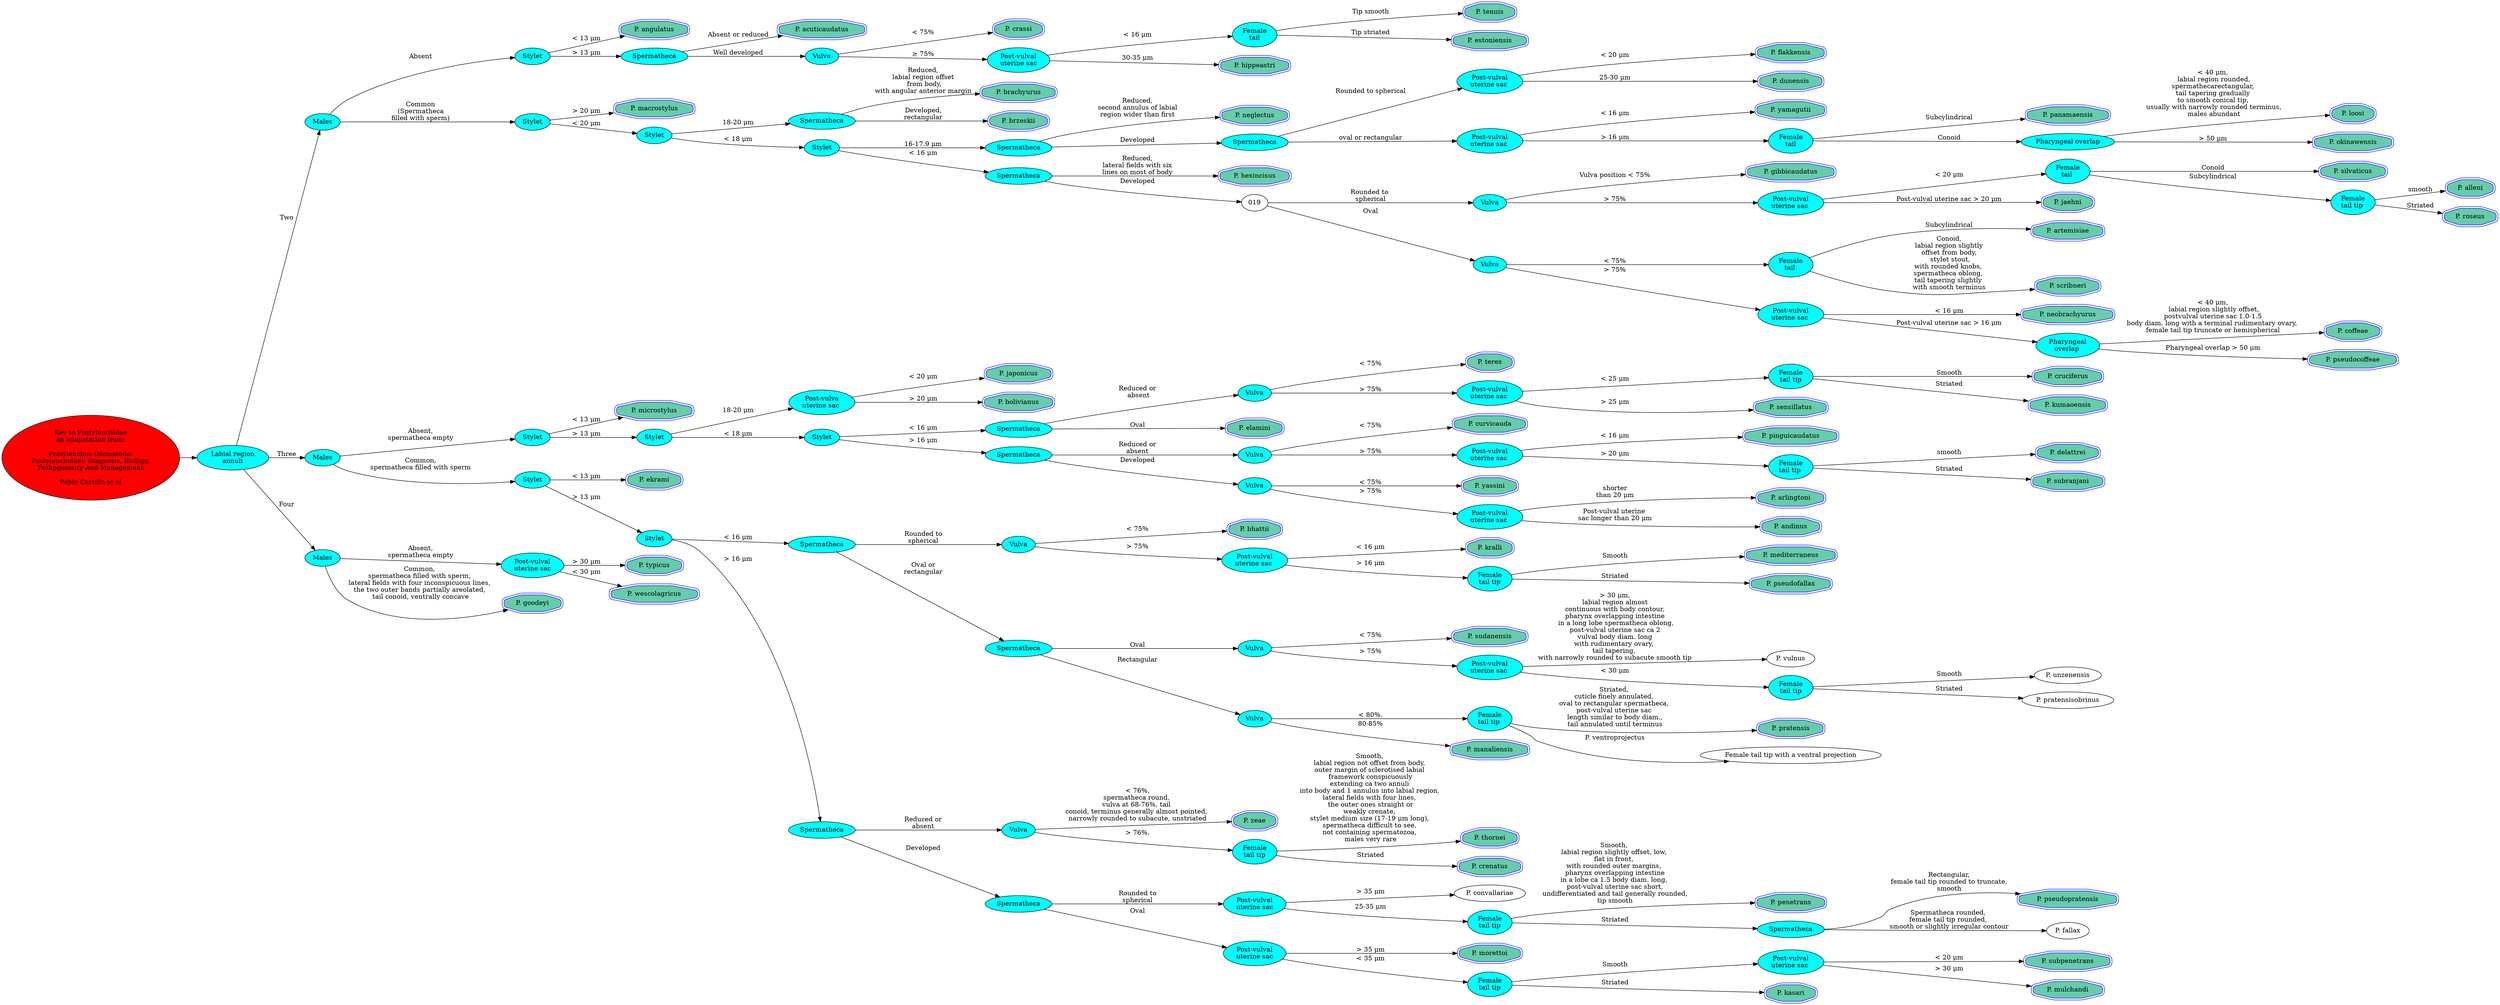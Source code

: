 // FOO
digraph "Pratylenchus Key" {
	graph [rankdir=LR]
	001 [label="Key to Pratylenchidae
an adapatation from:

Pratylenchus (Nematoda:
Pratylenchidae): Diagnosis, Biology,
Pathpgenicity And Management

Pablo Castillo et al" fillcolor=red style=filled]
	001.1 [label="Labial region
annuli" fillcolor=aqua style=filled]
	001 -> 001.1
	001.1 -> 002 [label=Two]
	001.1 -> 028 [label=Three]
	001.1 -> 065 [label=Four]
	002 [label=Males fillcolor=aqua style=filled]
	002 -> 003 [label=Absent]
	002 -> 008 [label="Common
(Spermatheca
filled with sperm)"]
	"P. angulatus" [color=blue fillcolor=aquamarine3 shape=doubleoctagon style="rounded,filled"]
	003 [label=Stylet fillcolor=aqua style=filled]
	003 -> "P. angulatus" [label="< 13 μm"]
	003 -> 004 [label="> 13 μm"]
	"P. acuticaudatus" [color=blue fillcolor=aquamarine3 shape=doubleoctagon style="rounded,filled"]
	004 [label=Spermatheca fillcolor=aqua style=filled]
	004 -> "P. acuticaudatus" [label="Absent or reduced"]
	004 -> 005 [label="Well developed"]
	"P. crassi" [color=blue fillcolor=aquamarine3 shape=doubleoctagon style="rounded,filled"]
	005 [label=Vulva fillcolor=aqua style=filled]
	005 -> "P. crassi" [label="< 75%"]
	005 -> 006 [label="&#8805; 75%"]
	006 [label="Post-vulval
uterine sac" fillcolor=aqua style=filled]
	006 -> 007 [label="< 16 μm"]
	"P. hippeastri" [color=blue fillcolor=aquamarine3 shape=doubleoctagon style="rounded,filled"]
	006 -> "P. hippeastri" [label="30-35 μm"]
	"P. tenuis" [color=blue fillcolor=aquamarine3 shape=doubleoctagon style="rounded,filled"]
	007 [label="Female
tail" fillcolor=aqua style=filled]
	007 -> "P. tenuis" [label="Tip smooth"]
	"P. estoniensis" [color=blue fillcolor=aquamarine3 shape=doubleoctagon style="rounded,filled"]
	007 -> "P. estoniensis" [label="Tip striated"]
	"P. macrostylus" [color=blue fillcolor=aquamarine3 shape=doubleoctagon style="rounded,filled"]
	008 [label=Stylet fillcolor=aqua style=filled]
	008 -> "P. macrostylus" [label="> 20 μm"]
	008 -> 009 [label="< 20 μm"]
	009 [label=Stylet fillcolor=aqua style=filled]
	009 -> 010 [label="18-20 μm"]
	009 -> 011 [label="< 18 μm"]
	"P. brachyurus" [color=blue fillcolor=aquamarine3 shape=doubleoctagon style="rounded,filled"]
	010 [label=Spermatheca fillcolor=aqua style=filled]
	010 -> "P. brachyurus" [label="Reduced,
labial region offset
 from body,
with angular anterior margin"]
	"P. brzeskii" [color=blue fillcolor=aquamarine3 shape=doubleoctagon style="rounded,filled"]
	010 -> "P. brzeskii" [label="Developed,
rectangular"]
	011 [label=Stylet fillcolor=aqua style=filled]
	011 -> 012 [label="16-17.9 μm"]
	011 -> 018 [label="< 16 μm"]
	"P. neglectus" [color=blue fillcolor=aquamarine3 shape=doubleoctagon style="rounded,filled"]
	012 [label=Spermatheca fillcolor=aqua style=filled]
	012 -> "P. neglectus" [label="Reduced,
second annulus of labial
region wider than first"]
	012 -> 013 [label=Developed]
	013 [label=Spermatheca fillcolor=aqua style=filled]
	013 -> 014 [label="Rounded to spherical"]
	013 -> 015 [label="oval or rectangular"]
	"P. flakkensis" [color=blue fillcolor=aquamarine3 shape=doubleoctagon style="rounded,filled"]
	"P. dunensis" [color=blue fillcolor=aquamarine3 shape=doubleoctagon style="rounded,filled"]
	014 [label="Post-vulval
uterine sac " fillcolor=aqua style=filled]
	014 -> "P. flakkensis" [label="< 20 μm"]
	014 -> "P. dunensis" [label="25-30 μm"]
	"P. yamagutii" [color=blue fillcolor=aquamarine3 shape=doubleoctagon style="rounded,filled"]
	015 [label="Post-vulval
uterine sac " fillcolor=aqua style=filled]
	015 -> "P. yamagutii" [label="< 16 μm"]
	015 -> 016 [label="> 16 μm"]
	"P. panamaensis" [color=blue fillcolor=aquamarine3 shape=doubleoctagon style="rounded,filled"]
	016 [label="Female
tail" fillcolor=aqua style=filled]
	016 -> "P. panamaensis" [label=Subcylindrical]
	016 -> 017 [label=Conoid]
	"P. loosi" [color=blue fillcolor=aquamarine3 shape=doubleoctagon style="rounded,filled"]
	017 [label="Pharyngeal overlap" fillcolor=aqua style=filled]
	017 -> "P. loosi" [label="< 40 μm,
 labial region rounded,
spermathecarectangular,
tail tapering gradually
to smooth conical tip,
 usually with narrowly rounded terminus,
 males abundant"]
	"P. okinawensis" [color=blue fillcolor=aquamarine3 shape=doubleoctagon style="rounded,filled"]
	017 -> "P. okinawensis" [label="> 50 μm"]
	"P. hexincisus" [color=blue fillcolor=aquamarine3 shape=doubleoctagon style="rounded,filled"]
	018 [label=Spermatheca fillcolor=aqua style=filled]
	018 -> "P. hexincisus" [label="Reduced,
lateral fields with six
lines on most of body"]
	018 -> 019 [label=Developed]
	018 [label=Spermatheca fillcolor=aqua style=filled]
	019 -> 020 [label="Rounded to 
spherical"]
	019 -> 024 [label=Oval]
	"P. gibbicaudatus" [color=blue fillcolor=aquamarine3 shape=doubleoctagon style="rounded,filled"]
	020 -> "P. gibbicaudatus" [label="Vulva position < 75%"]
	020 [label=Vulva fillcolor=aqua style=filled]
	020 -> 021 [label="> 75%"]
	021 [label="Post-vulval
uterine sac " fillcolor=aqua style=filled]
	021 -> 022 [label="< 20 μm"]
	"P. jaehni" [color=blue fillcolor=aquamarine3 shape=doubleoctagon style="rounded,filled"]
	021 -> "P. jaehni" [label="Post-vulval uterine sac > 20 μm"]
	"P. silvaticus" [color=blue fillcolor=aquamarine3 shape=doubleoctagon style="rounded,filled"]
	022 [label="Female
tail " fillcolor=aqua style=filled]
	022 -> "P. silvaticus" [label=Conoid]
	022 -> 023 [label=Subcylindrical]
	"P. alleni" [color=blue fillcolor=aquamarine3 shape=doubleoctagon style="rounded,filled"]
	023 [label="Female
tail tip " fillcolor=aqua style=filled]
	023 -> "P. alleni" [label=smooth]
	"P. roseus" [color=blue fillcolor=aquamarine3 shape=doubleoctagon style="rounded,filled"]
	023 -> "P. roseus" [label=Striated]
	024 [label=Vulva fillcolor=aqua style=filled]
	024 -> 025 [label="< 75%"]
	024 -> 026 [label="> 75%"]
	"P. artemisiae" [color=blue fillcolor=aquamarine3 shape=doubleoctagon style="rounded,filled"]
	025 [label="Female
tail " fillcolor=aqua style=filled]
	025 -> "P. artemisiae" [label=Subcylindrical]
	"P. scribneri" [color=blue fillcolor=aquamarine3 shape=doubleoctagon style="rounded,filled"]
	025 -> "P. scribneri" [label="Conoid,
labial region slightly
offset from body,
 stylet stout,
with rounded knobs, 
spermatheca oblong, 
tail tapering slightly 
with smooth terminus"]
	"P. neobrachyurus" [color=blue fillcolor=aquamarine3 shape=doubleoctagon style="rounded,filled"]
	026 [label="Post-vulval
uterine sac " fillcolor=aqua style=filled]
	026 -> "P. neobrachyurus" [label="< 16 μm"]
	026 -> 027 [label="Post-vulval uterine sac > 16 μm"]
	"P. coffeae" [color=blue fillcolor=aquamarine3 shape=doubleoctagon style="rounded,filled"]
	027 [label="Pharyngeal
overlap " fillcolor=aqua style=filled]
	027 -> "P. coffeae" [label="< 40 μm,
 labial region slightly offset,
 postvulval uterine sac 1.0-1.5 
body diam. long with a terminal rudimentary ovary, 
female tail tip truncate or hemispherical"]
	"P. pseudocoffeae" [color=blue fillcolor=aquamarine3 shape=doubleoctagon style="rounded,filled"]
	027 -> "P. pseudocoffeae" [label="Pharyngeal overlap > 50 μm"]
	028 [label=Males fillcolor=aqua style=filled]
	028 -> 029 [label="Absent,
spermatheca empty"]
	028 -> 043 [label="Common,
spermatheca filled with sperm"]
	"P. microstylus" [color=blue fillcolor=aquamarine3 shape=doubleoctagon style="rounded,filled"]
	029 [label=Stylet fillcolor=aqua style=filled]
	029 -> "P. microstylus" [label="< 13 μm"]
	029 -> 030 [label="> 13 μm"]
	030 [label=Stylet fillcolor=aqua style=filled]
	030 -> 031 [label="18-20 μm"]
	030 -> 032 [label="< 18 μm"]
	"P. japonicus" [color=blue fillcolor=aquamarine3 shape=doubleoctagon style="rounded,filled"]
	031 [label="Post-vulva
uterine sac " fillcolor=aqua style=filled]
	031 -> "P. japonicus" [label="< 20 μm"]
	"P. bolivianus" [color=blue fillcolor=aquamarine3 shape=doubleoctagon style="rounded,filled"]
	031 -> "P. bolivianus" [label="> 20 μm"]
	032 [label=Stylet fillcolor=aqua style=filled]
	032 -> 033 [label="< 16 μm"]
	032 -> 037 [label="> 16 μm"]
	033 [label=Spermatheca fillcolor=aqua style=filled]
	033 -> 034 [label="Reduced or
 absent"]
	"P. elamini" [color=blue fillcolor=aquamarine3 shape=doubleoctagon style="rounded,filled"]
	033 -> "P. elamini" [label=Oval]
	"P. teres" [color=blue fillcolor=aquamarine3 shape=doubleoctagon style="rounded,filled"]
	034 [label=Vulva fillcolor=aqua style=filled]
	034 -> "P. teres" [label="< 75%"]
	034 -> 035 [label="> 75%"]
	035 [label="Post-vulval
uterine sac " fillcolor=aqua style=filled]
	035 -> 036 [label="< 25 μm"]
	"P. sensillatus" [color=blue fillcolor=aquamarine3 shape=doubleoctagon style="rounded,filled"]
	035 -> "P. sensillatus" [label="> 25 μm"]
	"P. cruciferus" [color=blue fillcolor=aquamarine3 shape=doubleoctagon style="rounded,filled"]
	036 [label="Female
tail tip" fillcolor=aqua style=filled]
	036 -> "P. cruciferus" [label=Smooth]
	"P. kumaoensis" [color=blue fillcolor=aquamarine3 shape=doubleoctagon style="rounded,filled"]
	036 -> "P. kumaoensis" [label=Striated]
	037 [label=Spermatheca fillcolor=aqua style=filled]
	037 -> 038 [label="Reduced or
absent"]
	037 -> 041 [label=Developed]
	"P. curvicauda" [color=blue fillcolor=aquamarine3 shape=doubleoctagon style="rounded,filled"]
	038 [label=Vulva fillcolor=aqua style=filled]
	038 -> "P. curvicauda" [label="< 75%"]
	038 -> 039 [label="> 75%"]
	"P. pinguicaudatus" [color=blue fillcolor=aquamarine3 shape=doubleoctagon style="rounded,filled"]
	039 [label="Post-vulval
uterine sac " fillcolor=aqua style=filled]
	039 -> "P. pinguicaudatus" [label="< 16 μm"]
	039 -> 040 [label="> 20 μm"]
	"P. delattrei" [color=blue fillcolor=aquamarine3 shape=doubleoctagon style="rounded,filled"]
	040 [label="Female
tail tip " fillcolor=aqua style=filled]
	040 -> "P. delattrei" [label=smooth]
	"P. subranjani" [color=blue fillcolor=aquamarine3 shape=doubleoctagon style="rounded,filled"]
	040 -> "P. subranjani" [label=Striated]
	"P. yassini" [color=blue fillcolor=aquamarine3 shape=doubleoctagon style="rounded,filled"]
	041 [label=Vulva fillcolor=aqua style=filled]
	041 -> "P. yassini" [label="< 75%"]
	041 -> 042 [label="> 75%"]
	"P. arlingtoni" [color=blue fillcolor=aquamarine3 shape=doubleoctagon style="rounded,filled"]
	042 [label="Post-vulval
uterine sac " fillcolor=aqua style=filled]
	042 -> "P. arlingtoni" [label="shorter
than 20 μm"]
	"P. andinus" [color=blue fillcolor=aquamarine3 shape=doubleoctagon style="rounded,filled"]
	042 -> "P. andinus" [label="Post-vulval uterine 
sac longer than 20 μm"]
	"P. ekrami" [color=blue fillcolor=aquamarine3 shape=doubleoctagon style="rounded,filled"]
	043 [label=Stylet fillcolor=aqua style=filled]
	043 -> "P. ekrami" [label="< 13 μm"]
	043 -> 044 [label="> 13 μm"]
	044 [label=Stylet fillcolor=aqua style=filled]
	044 -> 045 [label="< 16 μm"]
	044 -> 055 [label="> 16 μm"]
	045 [label=Spermatheca fillcolor=aqua style=filled]
	045 -> 046 [label="Rounded to
spherical"]
	045 -> 049 [label="Oval or
rectangular"]
	"P. bhattii" [color=blue fillcolor=aquamarine3 shape=doubleoctagon style="rounded,filled"]
	046 [label=Vulva fillcolor=aqua style=filled]
	046 -> "P. bhattii" [label="< 75%"]
	046 -> 047 [label="> 75%"]
	"P. kralli" [color=blue fillcolor=aquamarine3 shape=doubleoctagon style="rounded,filled"]
	047 [label="Post-vulval
uterine sac " fillcolor=aqua style=filled]
	047 -> "P. kralli" [label="< 16 μm"]
	047 -> 048 [label="> 16 μm"]
	"P. mediterraneus" [color=blue fillcolor=aquamarine3 shape=doubleoctagon style="rounded,filled"]
	048 [label="Female
tail tip" fillcolor=aqua style=filled]
	048 -> "P. mediterraneus" [label=Smooth]
	"P. pseudofallax" [color=blue fillcolor=aquamarine3 shape=doubleoctagon style="rounded,filled"]
	048 -> "P. pseudofallax" [label=Striated]
	049 [label=Spermatheca fillcolor=aqua style=filled]
	049 -> 050 [label=Oval]
	049 -> 053 [label=Rectangular]
	"P. sudanensis" [color=blue fillcolor=aquamarine3 shape=doubleoctagon style="rounded,filled"]
	050 [label=Vulva fillcolor=aqua style=filled]
	050 -> "P. sudanensis" [label="< 75%"]
	050 -> 051 [label="> 75%"]
	051 [label="Post-vulval
uterine sac " fillcolor=aqua style=filled]
	051 -> "P. vulnus" [label="> 30 μm,
labial region almost
continuous with body contour,
pharynx overlapping intestine
 in a long lobe spermatheca oblong,
post-vulval uterine sac ca 2
vulval body diam. long
with rudimentary ovary, 
tail tapering, 
with narrowly rounded to subacute smooth tip"]
	051 -> 052 [label="< 30 μm"]
	052 [label="Female
tail tip" fillcolor=aqua style=filled]
	052 -> "P. unzenensis" [label=Smooth]
	052 -> "P. pratensisobrinus" [label=Striated]
	053 [label=Vulva fillcolor=aqua style=filled]
	053 -> 054 [label="< 80%."]
	"P. manaliensis" [color=blue fillcolor=aquamarine3 shape=doubleoctagon style="rounded,filled"]
	053 -> "P. manaliensis" [label="80-85%"]
	"P. pratensis" [color=blue fillcolor=aquamarine3 shape=doubleoctagon style="rounded,filled"]
	054 [label="Female
tail tip " fillcolor=aqua style=filled]
	054 -> "P. pratensis" [label="Striated, 
cuticle finely annulated, 
oval to rectangular spermatheca, 
post-vulval uterine sac 
length similar to body diam.,
tail annulated until terminus"]
	054 -> "Female tail tip with a ventral projection" [label="P. ventroprojectus"]
	055 [label=Spermatheca fillcolor=aqua style=filled]
	055 -> 056 [label="Reduced or
absent"]
	055 -> 058 [label=Developed]
	"P. zeae" [color=blue fillcolor=aquamarine3 shape=doubleoctagon style="rounded,filled"]
	056 [label=Vulva fillcolor=aqua style=filled]
	056 -> "P. zeae" [label="< 76%,
spermatheca round, 
vulva at 68-76%, tail 
conoid, terminus generally almost pointed, 
narrowly rounded to subacute, unstriated"]
	056 -> 057 [label="> 76%."]
	"P. thornei" [color=blue fillcolor=aquamarine3 shape=doubleoctagon style="rounded,filled"]
	057 [label="Female
tail tip" fillcolor=aqua style=filled]
	057 -> "P. thornei" [label="Smooth, 
labial region not offset from body, 
outer margin of sclerotised labial 
framework conspicuously
extending ca two annuli 
into body and 1 annulus into labial region, 
lateral fields with four lines, 
the outer ones straight or
weakly crenate, 
stylet medium size (17-19 μm long), 
spermatheca difficult to see, 
not containing spermatozoa, 
males very rare"]
	"P. crenatus" [color=blue fillcolor=aquamarine3 shape=doubleoctagon style="rounded,filled"]
	057 -> "P. crenatus" [label=Striated]
	058 [label=Spermatheca fillcolor=aqua style=filled]
	058 -> 059 [label="Rounded to
spherical"]
	058 -> 062 [label=Oval]
	059 [label="Post-vulval
uterine sac" fillcolor=aqua style=filled]
	059 -> "P. convallariae" [label="> 35 μm"]
	059 -> 060 [label="25-35 μm"]
	"P. penetrans" [color=blue fillcolor=aquamarine3 shape=doubleoctagon style="rounded,filled"]
	060 [label="Female
tail tip" fillcolor=aqua style=filled]
	060 -> "P. penetrans" [label="Smooth, 
labial region slightly offset, low, 
flat in front, 
with rounded outer margins, 
pharynx overlapping intestine
in a lobe ca 1.5 body diam. long, 
post-vulval uterine sac short,
 undifferentiated and tail generally rounded, 
tip smooth"]
	060 -> 061 [label=Striated]
	"P. pseudopratensis" [color=blue fillcolor=aquamarine3 shape=doubleoctagon style="rounded,filled"]
	061 [label=Spermatheca fillcolor=aqua style=filled]
	061 -> "P. pseudopratensis" [label="Rectangular,
female tail tip rounded to truncate,
smooth"]
	061 -> "P. fallax" [label="Spermatheca rounded, 
female tail tip rounded, 
smooth or slightly irregular contour"]
	"P. morettoi" [color=blue fillcolor=aquamarine3 shape=doubleoctagon style="rounded,filled"]
	062 [label="Post-vulval
uterine sac" fillcolor=aqua style=filled]
	062 -> "P. morettoi" [label="> 35 μm"]
	062 -> 063 [label="< 35 μm"]
	063 [label="Female
tail tip" fillcolor=aqua style=filled]
	063 -> 064 [label=Smooth]
	"P. kasari" [color=blue fillcolor=aquamarine3 shape=doubleoctagon style="rounded,filled"]
	063 -> "P. kasari" [label=Striated]
	"P. subpenetrans" [color=blue fillcolor=aquamarine3 shape=doubleoctagon style="rounded,filled"]
	064 [label="Post-vulval
uterine sac " fillcolor=aqua style=filled]
	064 -> "P. subpenetrans" [label="< 20 μm"]
	"P. mulchandi" [color=blue fillcolor=aquamarine3 shape=doubleoctagon style="rounded,filled"]
	064 -> "P. mulchandi" [label="> 30 μm"]
	065 [label=Males fillcolor=aqua style=filled]
	065 -> 066 [label="Absent,
spermatheca empty"]
	"P. goodeyi" [color=blue fillcolor=aquamarine3 shape=doubleoctagon style="rounded,filled"]
	065 -> "P. goodeyi" [label="Common, 
spermatheca filled with sperm, 
lateral fields with four inconspicuous lines, 
the two outer bands partially areolated, 
tail conoid, ventrally concave"]
	"P. typicus" [color=blue fillcolor=aquamarine3 shape=doubleoctagon style="rounded,filled"]
	066 [label="Post-vulval
uterine sac" fillcolor=aqua style=filled]
	066 -> "P. typicus" [label="> 30 μm"]
	"P. wescolagricus" [color=blue fillcolor=aquamarine3 shape=doubleoctagon style="rounded,filled"]
	066 -> "P. wescolagricus" [label="< 30 μm"]
}
